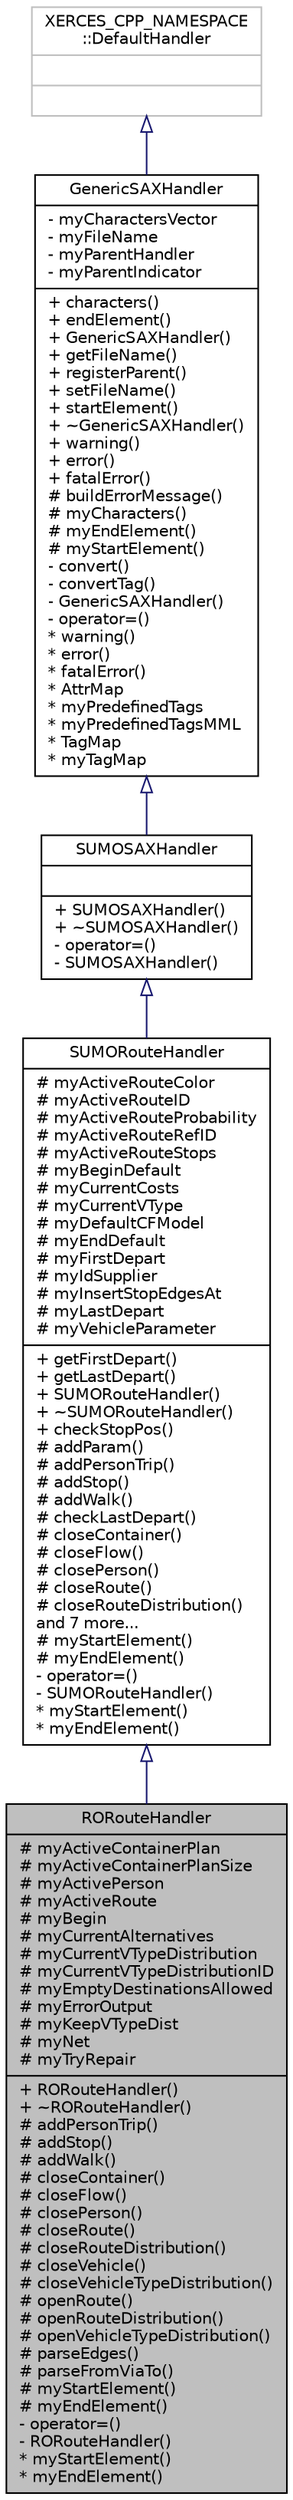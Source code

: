 digraph "RORouteHandler"
{
  edge [fontname="Helvetica",fontsize="10",labelfontname="Helvetica",labelfontsize="10"];
  node [fontname="Helvetica",fontsize="10",shape=record];
  Node0 [label="{RORouteHandler\n|# myActiveContainerPlan\l# myActiveContainerPlanSize\l# myActivePerson\l# myActiveRoute\l# myBegin\l# myCurrentAlternatives\l# myCurrentVTypeDistribution\l# myCurrentVTypeDistributionID\l# myEmptyDestinationsAllowed\l# myErrorOutput\l# myKeepVTypeDist\l# myNet\l# myTryRepair\l|+ RORouteHandler()\l+ ~RORouteHandler()\l# addPersonTrip()\l# addStop()\l# addWalk()\l# closeContainer()\l# closeFlow()\l# closePerson()\l# closeRoute()\l# closeRouteDistribution()\l# closeVehicle()\l# closeVehicleTypeDistribution()\l# openRoute()\l# openRouteDistribution()\l# openVehicleTypeDistribution()\l# parseEdges()\l# parseFromViaTo()\l# myStartElement()\l# myEndElement()\l- operator=()\l- RORouteHandler()\l* myStartElement()\l* myEndElement()\l}",height=0.2,width=0.4,color="black", fillcolor="grey75", style="filled", fontcolor="black"];
  Node1 -> Node0 [dir="back",color="midnightblue",fontsize="10",style="solid",arrowtail="onormal",fontname="Helvetica"];
  Node1 [label="{SUMORouteHandler\n|# myActiveRouteColor\l# myActiveRouteID\l# myActiveRouteProbability\l# myActiveRouteRefID\l# myActiveRouteStops\l# myBeginDefault\l# myCurrentCosts\l# myCurrentVType\l# myDefaultCFModel\l# myEndDefault\l# myFirstDepart\l# myIdSupplier\l# myInsertStopEdgesAt\l# myLastDepart\l# myVehicleParameter\l|+ getFirstDepart()\l+ getLastDepart()\l+ SUMORouteHandler()\l+ ~SUMORouteHandler()\l+ checkStopPos()\l# addParam()\l# addPersonTrip()\l# addStop()\l# addWalk()\l# checkLastDepart()\l# closeContainer()\l# closeFlow()\l# closePerson()\l# closeRoute()\l# closeRouteDistribution()\land 7 more...\l# myStartElement()\l# myEndElement()\l- operator=()\l- SUMORouteHandler()\l* myStartElement()\l* myEndElement()\l}",height=0.2,width=0.4,color="black", fillcolor="white", style="filled",URL="$d4/d33/class_s_u_m_o_route_handler.html",tooltip="Parser for routes during their loading. "];
  Node2 -> Node1 [dir="back",color="midnightblue",fontsize="10",style="solid",arrowtail="onormal",fontname="Helvetica"];
  Node2 [label="{SUMOSAXHandler\n||+ SUMOSAXHandler()\l+ ~SUMOSAXHandler()\l- operator=()\l- SUMOSAXHandler()\l}",height=0.2,width=0.4,color="black", fillcolor="white", style="filled",URL="$db/db8/class_s_u_m_o_s_a_x_handler.html",tooltip="SAX-handler base for SUMO-files. "];
  Node3 -> Node2 [dir="back",color="midnightblue",fontsize="10",style="solid",arrowtail="onormal",fontname="Helvetica"];
  Node3 [label="{GenericSAXHandler\n|- myCharactersVector\l- myFileName\l- myParentHandler\l- myParentIndicator\l|+ characters()\l+ endElement()\l+ GenericSAXHandler()\l+ getFileName()\l+ registerParent()\l+ setFileName()\l+ startElement()\l+ ~GenericSAXHandler()\l+ warning()\l+ error()\l+ fatalError()\l# buildErrorMessage()\l# myCharacters()\l# myEndElement()\l# myStartElement()\l- convert()\l- convertTag()\l- GenericSAXHandler()\l- operator=()\l* warning()\l* error()\l* fatalError()\l* AttrMap\l* myPredefinedTags\l* myPredefinedTagsMML\l* TagMap\l* myTagMap\l}",height=0.2,width=0.4,color="black", fillcolor="white", style="filled",URL="$da/da8/class_generic_s_a_x_handler.html",tooltip="A handler which converts occuring elements and attributes into enums. "];
  Node4 -> Node3 [dir="back",color="midnightblue",fontsize="10",style="solid",arrowtail="onormal",fontname="Helvetica"];
  Node4 [label="{XERCES_CPP_NAMESPACE\l::DefaultHandler\n||}",height=0.2,width=0.4,color="grey75", fillcolor="white", style="filled"];
}
